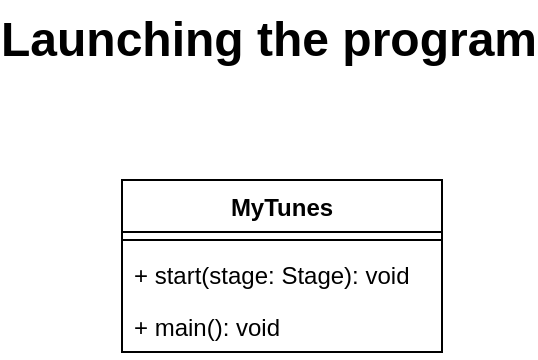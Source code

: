 <mxfile version="12.3.9" type="device" pages="1"><diagram id="_XYmLWTP1hVqVm8fqHIW" name="Page-1"><mxGraphModel dx="868" dy="471" grid="1" gridSize="10" guides="1" tooltips="1" connect="1" arrows="1" fold="1" page="1" pageScale="1" pageWidth="827" pageHeight="1169" math="0" shadow="0"><root><mxCell id="0"/><mxCell id="1" parent="0"/><mxCell id="5BWolL8uKL4oZDevWxsP-1" value="Launching the program" style="text;strokeColor=none;fillColor=none;html=1;fontSize=24;fontStyle=1;verticalAlign=middle;align=center;" vertex="1" parent="1"><mxGeometry x="363" y="20" width="100" height="40" as="geometry"/></mxCell><mxCell id="5BWolL8uKL4oZDevWxsP-2" value="MyTunes" style="swimlane;fontStyle=1;align=center;verticalAlign=top;childLayout=stackLayout;horizontal=1;startSize=26;horizontalStack=0;resizeParent=1;resizeParentMax=0;resizeLast=0;collapsible=1;marginBottom=0;" vertex="1" parent="1"><mxGeometry x="340" y="110" width="160" height="86" as="geometry"/></mxCell><mxCell id="5BWolL8uKL4oZDevWxsP-4" value="" style="line;strokeWidth=1;fillColor=none;align=left;verticalAlign=middle;spacingTop=-1;spacingLeft=3;spacingRight=3;rotatable=0;labelPosition=right;points=[];portConstraint=eastwest;" vertex="1" parent="5BWolL8uKL4oZDevWxsP-2"><mxGeometry y="26" width="160" height="8" as="geometry"/></mxCell><mxCell id="5BWolL8uKL4oZDevWxsP-5" value="+ start(stage: Stage): void" style="text;strokeColor=none;fillColor=none;align=left;verticalAlign=top;spacingLeft=4;spacingRight=4;overflow=hidden;rotatable=0;points=[[0,0.5],[1,0.5]];portConstraint=eastwest;" vertex="1" parent="5BWolL8uKL4oZDevWxsP-2"><mxGeometry y="34" width="160" height="26" as="geometry"/></mxCell><mxCell id="5BWolL8uKL4oZDevWxsP-6" value="+ main(): void" style="text;strokeColor=none;fillColor=none;align=left;verticalAlign=top;spacingLeft=4;spacingRight=4;overflow=hidden;rotatable=0;points=[[0,0.5],[1,0.5]];portConstraint=eastwest;" vertex="1" parent="5BWolL8uKL4oZDevWxsP-2"><mxGeometry y="60" width="160" height="26" as="geometry"/></mxCell></root></mxGraphModel></diagram></mxfile>